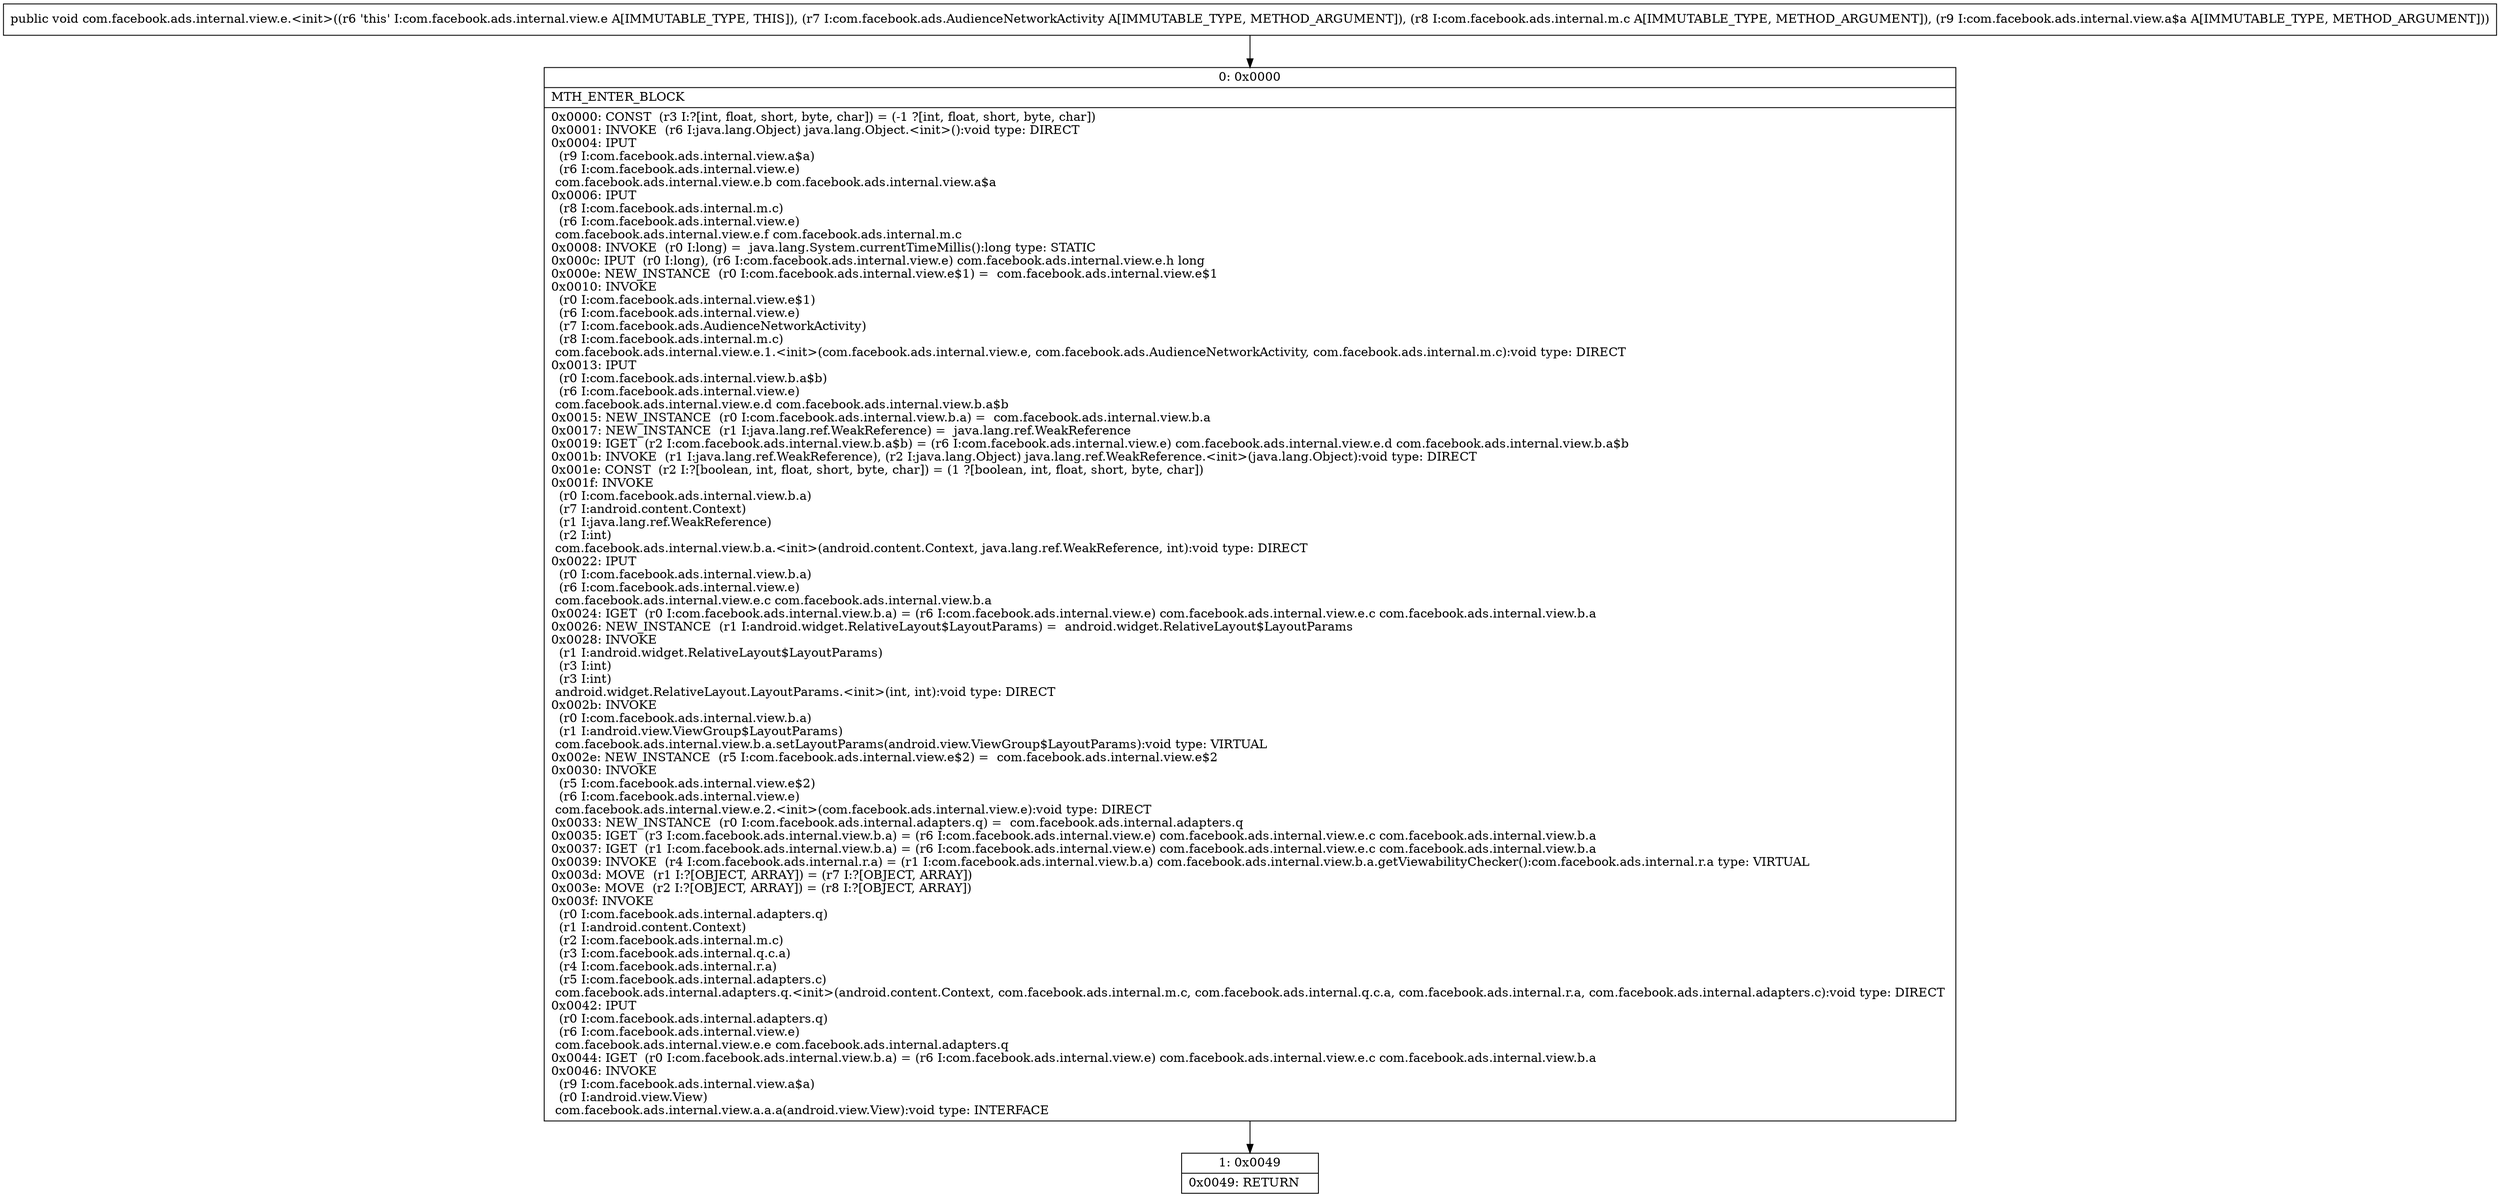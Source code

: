 digraph "CFG forcom.facebook.ads.internal.view.e.\<init\>(Lcom\/facebook\/ads\/AudienceNetworkActivity;Lcom\/facebook\/ads\/internal\/m\/c;Lcom\/facebook\/ads\/internal\/view\/a$a;)V" {
Node_0 [shape=record,label="{0\:\ 0x0000|MTH_ENTER_BLOCK\l|0x0000: CONST  (r3 I:?[int, float, short, byte, char]) = (\-1 ?[int, float, short, byte, char]) \l0x0001: INVOKE  (r6 I:java.lang.Object) java.lang.Object.\<init\>():void type: DIRECT \l0x0004: IPUT  \l  (r9 I:com.facebook.ads.internal.view.a$a)\l  (r6 I:com.facebook.ads.internal.view.e)\l com.facebook.ads.internal.view.e.b com.facebook.ads.internal.view.a$a \l0x0006: IPUT  \l  (r8 I:com.facebook.ads.internal.m.c)\l  (r6 I:com.facebook.ads.internal.view.e)\l com.facebook.ads.internal.view.e.f com.facebook.ads.internal.m.c \l0x0008: INVOKE  (r0 I:long) =  java.lang.System.currentTimeMillis():long type: STATIC \l0x000c: IPUT  (r0 I:long), (r6 I:com.facebook.ads.internal.view.e) com.facebook.ads.internal.view.e.h long \l0x000e: NEW_INSTANCE  (r0 I:com.facebook.ads.internal.view.e$1) =  com.facebook.ads.internal.view.e$1 \l0x0010: INVOKE  \l  (r0 I:com.facebook.ads.internal.view.e$1)\l  (r6 I:com.facebook.ads.internal.view.e)\l  (r7 I:com.facebook.ads.AudienceNetworkActivity)\l  (r8 I:com.facebook.ads.internal.m.c)\l com.facebook.ads.internal.view.e.1.\<init\>(com.facebook.ads.internal.view.e, com.facebook.ads.AudienceNetworkActivity, com.facebook.ads.internal.m.c):void type: DIRECT \l0x0013: IPUT  \l  (r0 I:com.facebook.ads.internal.view.b.a$b)\l  (r6 I:com.facebook.ads.internal.view.e)\l com.facebook.ads.internal.view.e.d com.facebook.ads.internal.view.b.a$b \l0x0015: NEW_INSTANCE  (r0 I:com.facebook.ads.internal.view.b.a) =  com.facebook.ads.internal.view.b.a \l0x0017: NEW_INSTANCE  (r1 I:java.lang.ref.WeakReference) =  java.lang.ref.WeakReference \l0x0019: IGET  (r2 I:com.facebook.ads.internal.view.b.a$b) = (r6 I:com.facebook.ads.internal.view.e) com.facebook.ads.internal.view.e.d com.facebook.ads.internal.view.b.a$b \l0x001b: INVOKE  (r1 I:java.lang.ref.WeakReference), (r2 I:java.lang.Object) java.lang.ref.WeakReference.\<init\>(java.lang.Object):void type: DIRECT \l0x001e: CONST  (r2 I:?[boolean, int, float, short, byte, char]) = (1 ?[boolean, int, float, short, byte, char]) \l0x001f: INVOKE  \l  (r0 I:com.facebook.ads.internal.view.b.a)\l  (r7 I:android.content.Context)\l  (r1 I:java.lang.ref.WeakReference)\l  (r2 I:int)\l com.facebook.ads.internal.view.b.a.\<init\>(android.content.Context, java.lang.ref.WeakReference, int):void type: DIRECT \l0x0022: IPUT  \l  (r0 I:com.facebook.ads.internal.view.b.a)\l  (r6 I:com.facebook.ads.internal.view.e)\l com.facebook.ads.internal.view.e.c com.facebook.ads.internal.view.b.a \l0x0024: IGET  (r0 I:com.facebook.ads.internal.view.b.a) = (r6 I:com.facebook.ads.internal.view.e) com.facebook.ads.internal.view.e.c com.facebook.ads.internal.view.b.a \l0x0026: NEW_INSTANCE  (r1 I:android.widget.RelativeLayout$LayoutParams) =  android.widget.RelativeLayout$LayoutParams \l0x0028: INVOKE  \l  (r1 I:android.widget.RelativeLayout$LayoutParams)\l  (r3 I:int)\l  (r3 I:int)\l android.widget.RelativeLayout.LayoutParams.\<init\>(int, int):void type: DIRECT \l0x002b: INVOKE  \l  (r0 I:com.facebook.ads.internal.view.b.a)\l  (r1 I:android.view.ViewGroup$LayoutParams)\l com.facebook.ads.internal.view.b.a.setLayoutParams(android.view.ViewGroup$LayoutParams):void type: VIRTUAL \l0x002e: NEW_INSTANCE  (r5 I:com.facebook.ads.internal.view.e$2) =  com.facebook.ads.internal.view.e$2 \l0x0030: INVOKE  \l  (r5 I:com.facebook.ads.internal.view.e$2)\l  (r6 I:com.facebook.ads.internal.view.e)\l com.facebook.ads.internal.view.e.2.\<init\>(com.facebook.ads.internal.view.e):void type: DIRECT \l0x0033: NEW_INSTANCE  (r0 I:com.facebook.ads.internal.adapters.q) =  com.facebook.ads.internal.adapters.q \l0x0035: IGET  (r3 I:com.facebook.ads.internal.view.b.a) = (r6 I:com.facebook.ads.internal.view.e) com.facebook.ads.internal.view.e.c com.facebook.ads.internal.view.b.a \l0x0037: IGET  (r1 I:com.facebook.ads.internal.view.b.a) = (r6 I:com.facebook.ads.internal.view.e) com.facebook.ads.internal.view.e.c com.facebook.ads.internal.view.b.a \l0x0039: INVOKE  (r4 I:com.facebook.ads.internal.r.a) = (r1 I:com.facebook.ads.internal.view.b.a) com.facebook.ads.internal.view.b.a.getViewabilityChecker():com.facebook.ads.internal.r.a type: VIRTUAL \l0x003d: MOVE  (r1 I:?[OBJECT, ARRAY]) = (r7 I:?[OBJECT, ARRAY]) \l0x003e: MOVE  (r2 I:?[OBJECT, ARRAY]) = (r8 I:?[OBJECT, ARRAY]) \l0x003f: INVOKE  \l  (r0 I:com.facebook.ads.internal.adapters.q)\l  (r1 I:android.content.Context)\l  (r2 I:com.facebook.ads.internal.m.c)\l  (r3 I:com.facebook.ads.internal.q.c.a)\l  (r4 I:com.facebook.ads.internal.r.a)\l  (r5 I:com.facebook.ads.internal.adapters.c)\l com.facebook.ads.internal.adapters.q.\<init\>(android.content.Context, com.facebook.ads.internal.m.c, com.facebook.ads.internal.q.c.a, com.facebook.ads.internal.r.a, com.facebook.ads.internal.adapters.c):void type: DIRECT \l0x0042: IPUT  \l  (r0 I:com.facebook.ads.internal.adapters.q)\l  (r6 I:com.facebook.ads.internal.view.e)\l com.facebook.ads.internal.view.e.e com.facebook.ads.internal.adapters.q \l0x0044: IGET  (r0 I:com.facebook.ads.internal.view.b.a) = (r6 I:com.facebook.ads.internal.view.e) com.facebook.ads.internal.view.e.c com.facebook.ads.internal.view.b.a \l0x0046: INVOKE  \l  (r9 I:com.facebook.ads.internal.view.a$a)\l  (r0 I:android.view.View)\l com.facebook.ads.internal.view.a.a.a(android.view.View):void type: INTERFACE \l}"];
Node_1 [shape=record,label="{1\:\ 0x0049|0x0049: RETURN   \l}"];
MethodNode[shape=record,label="{public void com.facebook.ads.internal.view.e.\<init\>((r6 'this' I:com.facebook.ads.internal.view.e A[IMMUTABLE_TYPE, THIS]), (r7 I:com.facebook.ads.AudienceNetworkActivity A[IMMUTABLE_TYPE, METHOD_ARGUMENT]), (r8 I:com.facebook.ads.internal.m.c A[IMMUTABLE_TYPE, METHOD_ARGUMENT]), (r9 I:com.facebook.ads.internal.view.a$a A[IMMUTABLE_TYPE, METHOD_ARGUMENT])) }"];
MethodNode -> Node_0;
Node_0 -> Node_1;
}

